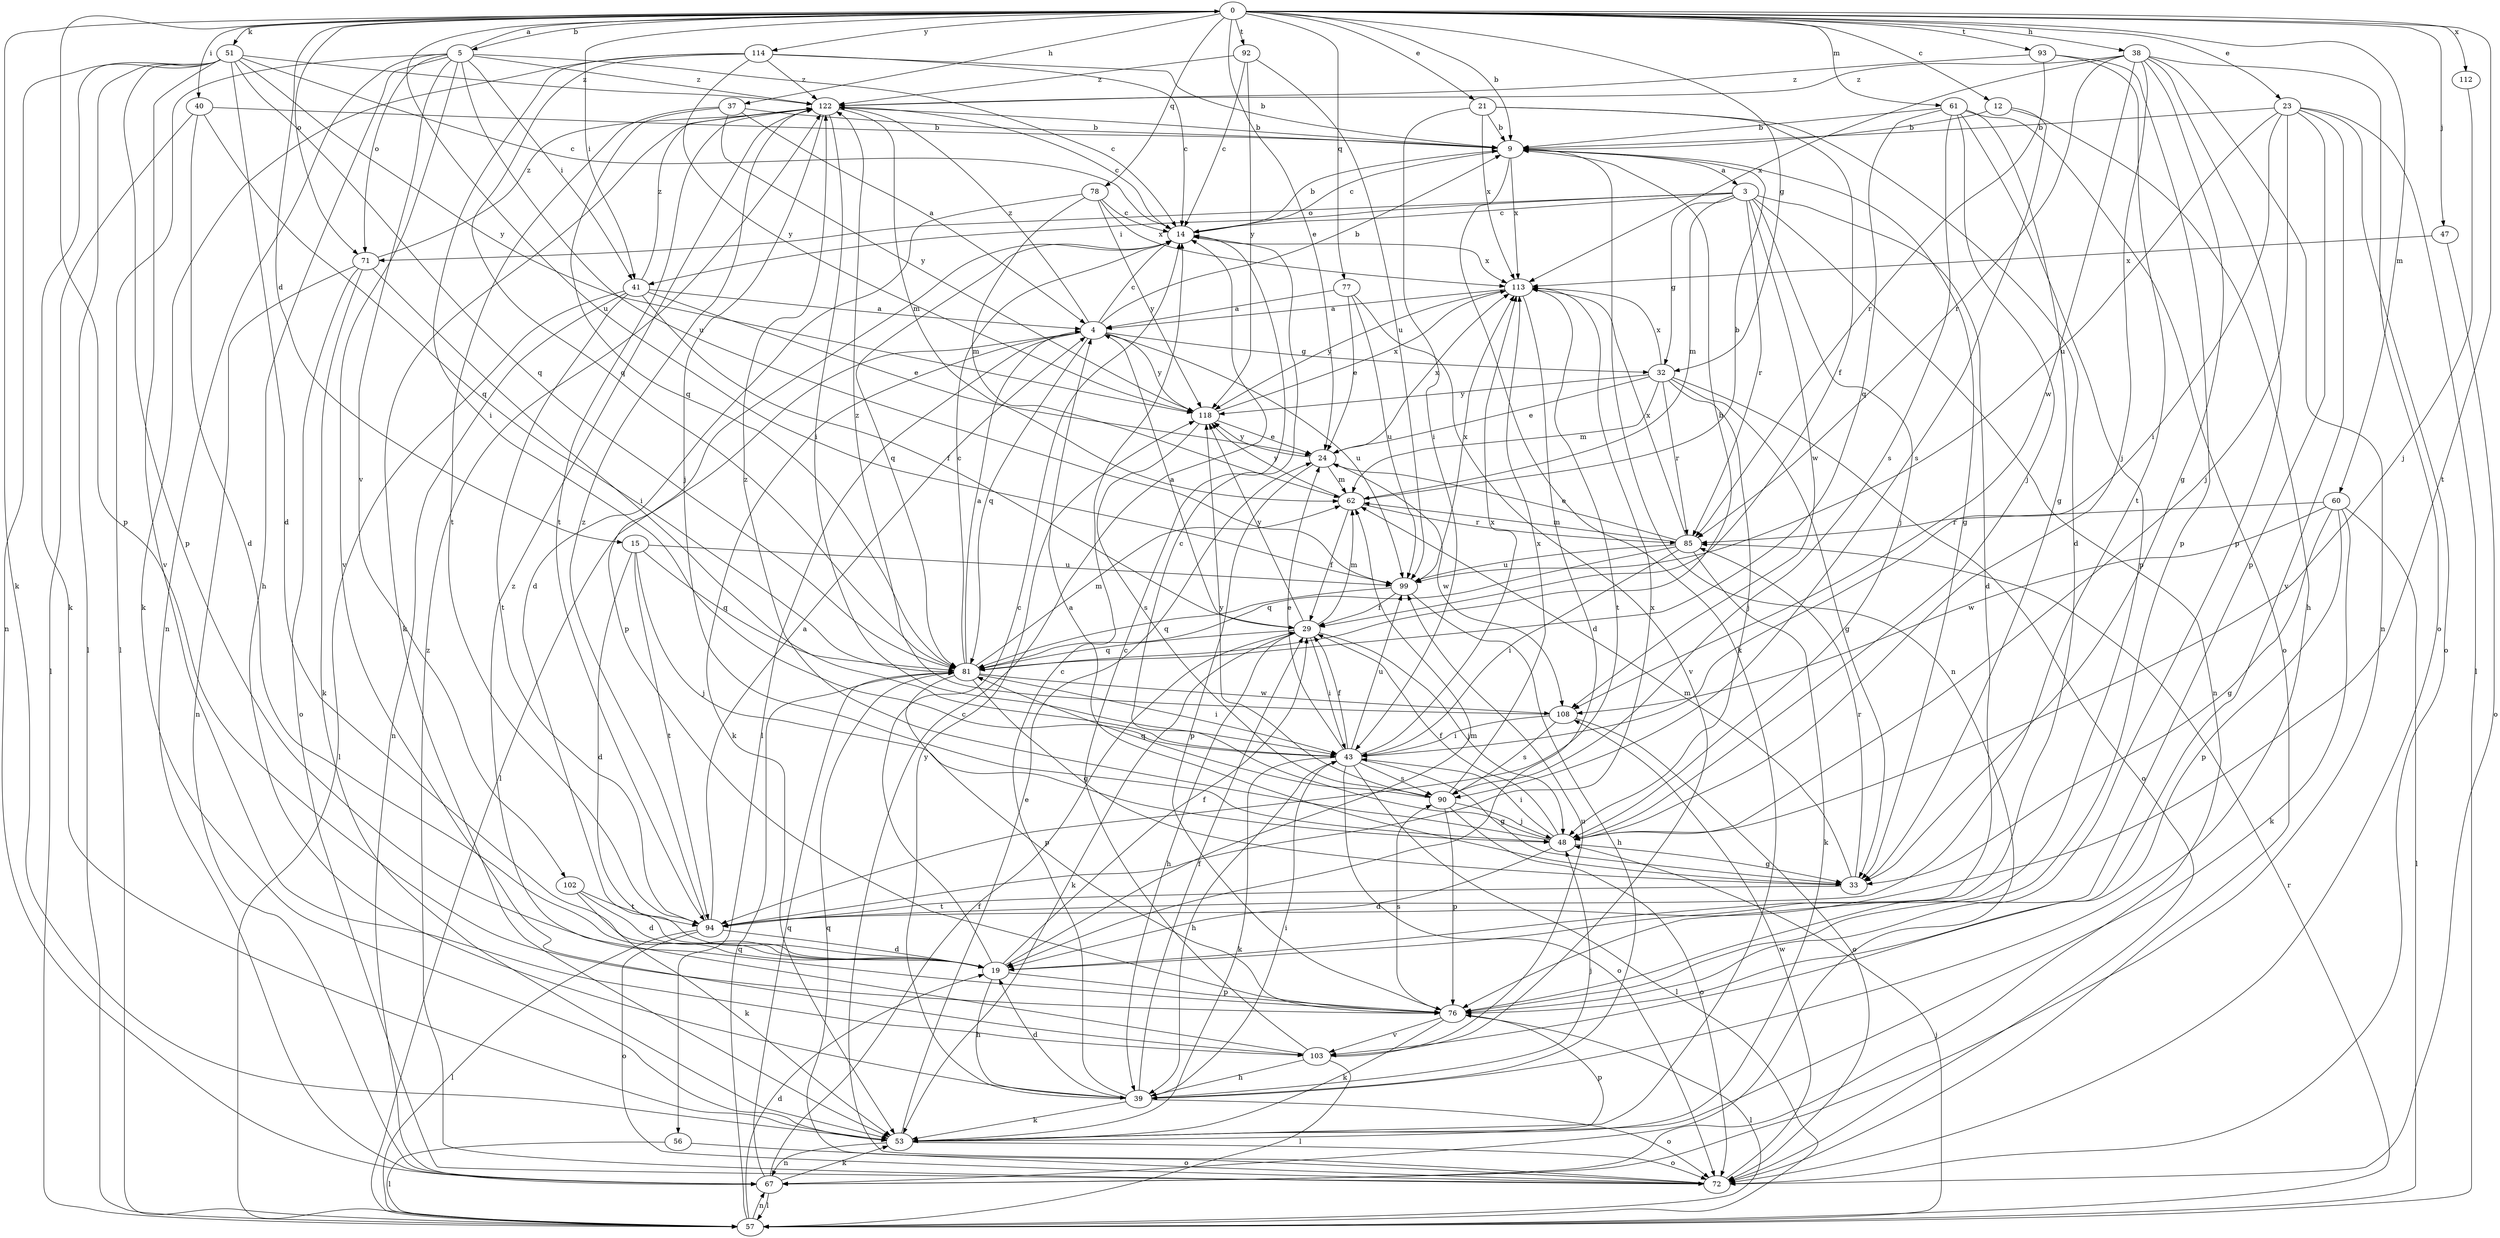 strict digraph  {
0;
3;
4;
5;
9;
12;
14;
15;
19;
21;
23;
24;
29;
32;
33;
37;
38;
39;
40;
41;
43;
47;
48;
51;
53;
56;
57;
60;
61;
62;
67;
71;
72;
76;
77;
78;
81;
85;
90;
92;
93;
94;
99;
102;
103;
108;
112;
113;
114;
118;
122;
0 -> 5  [label=b];
0 -> 9  [label=b];
0 -> 12  [label=c];
0 -> 15  [label=d];
0 -> 21  [label=e];
0 -> 23  [label=e];
0 -> 24  [label=e];
0 -> 32  [label=g];
0 -> 37  [label=h];
0 -> 38  [label=h];
0 -> 40  [label=i];
0 -> 41  [label=i];
0 -> 47  [label=j];
0 -> 51  [label=k];
0 -> 53  [label=k];
0 -> 60  [label=m];
0 -> 61  [label=m];
0 -> 71  [label=o];
0 -> 76  [label=p];
0 -> 77  [label=q];
0 -> 78  [label=q];
0 -> 92  [label=t];
0 -> 93  [label=t];
0 -> 94  [label=t];
0 -> 99  [label=u];
0 -> 112  [label=x];
0 -> 114  [label=y];
3 -> 14  [label=c];
3 -> 19  [label=d];
3 -> 32  [label=g];
3 -> 41  [label=i];
3 -> 48  [label=j];
3 -> 62  [label=m];
3 -> 67  [label=n];
3 -> 71  [label=o];
3 -> 85  [label=r];
3 -> 108  [label=w];
4 -> 9  [label=b];
4 -> 14  [label=c];
4 -> 32  [label=g];
4 -> 53  [label=k];
4 -> 56  [label=l];
4 -> 57  [label=l];
4 -> 81  [label=q];
4 -> 99  [label=u];
4 -> 118  [label=y];
4 -> 122  [label=z];
5 -> 0  [label=a];
5 -> 14  [label=c];
5 -> 39  [label=h];
5 -> 41  [label=i];
5 -> 57  [label=l];
5 -> 67  [label=n];
5 -> 71  [label=o];
5 -> 99  [label=u];
5 -> 102  [label=v];
5 -> 103  [label=v];
5 -> 122  [label=z];
9 -> 3  [label=a];
9 -> 14  [label=c];
9 -> 33  [label=g];
9 -> 53  [label=k];
9 -> 67  [label=n];
9 -> 113  [label=x];
12 -> 9  [label=b];
12 -> 39  [label=h];
12 -> 90  [label=s];
14 -> 9  [label=b];
14 -> 76  [label=p];
14 -> 81  [label=q];
14 -> 113  [label=x];
15 -> 19  [label=d];
15 -> 48  [label=j];
15 -> 81  [label=q];
15 -> 94  [label=t];
15 -> 99  [label=u];
19 -> 14  [label=c];
19 -> 29  [label=f];
19 -> 39  [label=h];
19 -> 62  [label=m];
19 -> 76  [label=p];
21 -> 9  [label=b];
21 -> 19  [label=d];
21 -> 29  [label=f];
21 -> 43  [label=i];
21 -> 113  [label=x];
23 -> 9  [label=b];
23 -> 43  [label=i];
23 -> 48  [label=j];
23 -> 57  [label=l];
23 -> 72  [label=o];
23 -> 76  [label=p];
23 -> 99  [label=u];
23 -> 103  [label=v];
24 -> 62  [label=m];
24 -> 76  [label=p];
24 -> 108  [label=w];
24 -> 113  [label=x];
24 -> 118  [label=y];
29 -> 4  [label=a];
29 -> 39  [label=h];
29 -> 43  [label=i];
29 -> 48  [label=j];
29 -> 53  [label=k];
29 -> 62  [label=m];
29 -> 81  [label=q];
29 -> 118  [label=y];
32 -> 24  [label=e];
32 -> 33  [label=g];
32 -> 48  [label=j];
32 -> 62  [label=m];
32 -> 72  [label=o];
32 -> 85  [label=r];
32 -> 113  [label=x];
32 -> 118  [label=y];
33 -> 4  [label=a];
33 -> 62  [label=m];
33 -> 85  [label=r];
33 -> 94  [label=t];
37 -> 4  [label=a];
37 -> 9  [label=b];
37 -> 81  [label=q];
37 -> 94  [label=t];
37 -> 118  [label=y];
38 -> 33  [label=g];
38 -> 48  [label=j];
38 -> 67  [label=n];
38 -> 72  [label=o];
38 -> 76  [label=p];
38 -> 85  [label=r];
38 -> 108  [label=w];
38 -> 113  [label=x];
38 -> 122  [label=z];
39 -> 14  [label=c];
39 -> 19  [label=d];
39 -> 29  [label=f];
39 -> 43  [label=i];
39 -> 48  [label=j];
39 -> 53  [label=k];
39 -> 72  [label=o];
39 -> 118  [label=y];
40 -> 9  [label=b];
40 -> 19  [label=d];
40 -> 57  [label=l];
40 -> 81  [label=q];
41 -> 4  [label=a];
41 -> 24  [label=e];
41 -> 29  [label=f];
41 -> 57  [label=l];
41 -> 67  [label=n];
41 -> 94  [label=t];
41 -> 122  [label=z];
43 -> 24  [label=e];
43 -> 29  [label=f];
43 -> 33  [label=g];
43 -> 39  [label=h];
43 -> 53  [label=k];
43 -> 57  [label=l];
43 -> 72  [label=o];
43 -> 90  [label=s];
43 -> 99  [label=u];
43 -> 113  [label=x];
47 -> 72  [label=o];
47 -> 113  [label=x];
48 -> 14  [label=c];
48 -> 19  [label=d];
48 -> 29  [label=f];
48 -> 33  [label=g];
48 -> 43  [label=i];
48 -> 122  [label=z];
51 -> 14  [label=c];
51 -> 19  [label=d];
51 -> 53  [label=k];
51 -> 57  [label=l];
51 -> 67  [label=n];
51 -> 76  [label=p];
51 -> 81  [label=q];
51 -> 103  [label=v];
51 -> 118  [label=y];
51 -> 122  [label=z];
53 -> 24  [label=e];
53 -> 67  [label=n];
53 -> 72  [label=o];
53 -> 76  [label=p];
56 -> 57  [label=l];
56 -> 72  [label=o];
57 -> 19  [label=d];
57 -> 48  [label=j];
57 -> 67  [label=n];
57 -> 81  [label=q];
57 -> 85  [label=r];
60 -> 33  [label=g];
60 -> 53  [label=k];
60 -> 57  [label=l];
60 -> 76  [label=p];
60 -> 85  [label=r];
60 -> 108  [label=w];
61 -> 9  [label=b];
61 -> 33  [label=g];
61 -> 48  [label=j];
61 -> 72  [label=o];
61 -> 76  [label=p];
61 -> 81  [label=q];
61 -> 90  [label=s];
62 -> 9  [label=b];
62 -> 29  [label=f];
62 -> 85  [label=r];
62 -> 118  [label=y];
67 -> 29  [label=f];
67 -> 53  [label=k];
67 -> 57  [label=l];
67 -> 81  [label=q];
71 -> 43  [label=i];
71 -> 53  [label=k];
71 -> 67  [label=n];
71 -> 72  [label=o];
71 -> 122  [label=z];
72 -> 14  [label=c];
72 -> 81  [label=q];
72 -> 108  [label=w];
72 -> 122  [label=z];
76 -> 53  [label=k];
76 -> 57  [label=l];
76 -> 90  [label=s];
76 -> 103  [label=v];
77 -> 4  [label=a];
77 -> 24  [label=e];
77 -> 99  [label=u];
77 -> 103  [label=v];
78 -> 14  [label=c];
78 -> 19  [label=d];
78 -> 62  [label=m];
78 -> 113  [label=x];
78 -> 118  [label=y];
81 -> 4  [label=a];
81 -> 9  [label=b];
81 -> 14  [label=c];
81 -> 33  [label=g];
81 -> 43  [label=i];
81 -> 62  [label=m];
81 -> 76  [label=p];
81 -> 108  [label=w];
85 -> 24  [label=e];
85 -> 43  [label=i];
85 -> 53  [label=k];
85 -> 62  [label=m];
85 -> 81  [label=q];
85 -> 99  [label=u];
85 -> 113  [label=x];
90 -> 48  [label=j];
90 -> 72  [label=o];
90 -> 76  [label=p];
90 -> 81  [label=q];
90 -> 113  [label=x];
90 -> 118  [label=y];
92 -> 14  [label=c];
92 -> 99  [label=u];
92 -> 118  [label=y];
92 -> 122  [label=z];
93 -> 76  [label=p];
93 -> 85  [label=r];
93 -> 94  [label=t];
93 -> 122  [label=z];
94 -> 4  [label=a];
94 -> 19  [label=d];
94 -> 57  [label=l];
94 -> 72  [label=o];
94 -> 113  [label=x];
94 -> 122  [label=z];
99 -> 29  [label=f];
99 -> 39  [label=h];
99 -> 81  [label=q];
99 -> 113  [label=x];
102 -> 19  [label=d];
102 -> 53  [label=k];
102 -> 94  [label=t];
103 -> 14  [label=c];
103 -> 39  [label=h];
103 -> 57  [label=l];
103 -> 99  [label=u];
103 -> 122  [label=z];
108 -> 43  [label=i];
108 -> 72  [label=o];
108 -> 90  [label=s];
108 -> 122  [label=z];
112 -> 48  [label=j];
113 -> 4  [label=a];
113 -> 19  [label=d];
113 -> 94  [label=t];
113 -> 118  [label=y];
114 -> 9  [label=b];
114 -> 14  [label=c];
114 -> 43  [label=i];
114 -> 53  [label=k];
114 -> 81  [label=q];
114 -> 118  [label=y];
114 -> 122  [label=z];
118 -> 24  [label=e];
118 -> 90  [label=s];
118 -> 113  [label=x];
122 -> 9  [label=b];
122 -> 14  [label=c];
122 -> 43  [label=i];
122 -> 48  [label=j];
122 -> 53  [label=k];
122 -> 62  [label=m];
122 -> 94  [label=t];
}
